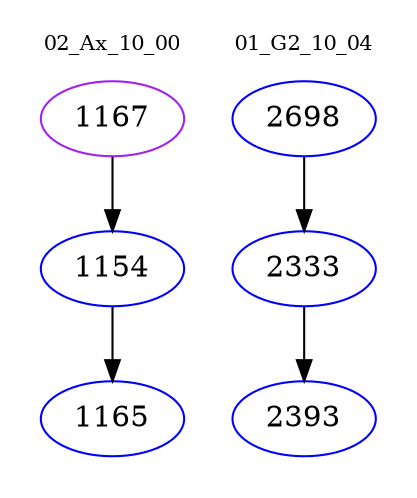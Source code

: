 digraph{
subgraph cluster_0 {
color = white
label = "02_Ax_10_00";
fontsize=10;
T0_1167 [label="1167", color="purple"]
T0_1167 -> T0_1154 [color="black"]
T0_1154 [label="1154", color="blue"]
T0_1154 -> T0_1165 [color="black"]
T0_1165 [label="1165", color="blue"]
}
subgraph cluster_1 {
color = white
label = "01_G2_10_04";
fontsize=10;
T1_2698 [label="2698", color="blue"]
T1_2698 -> T1_2333 [color="black"]
T1_2333 [label="2333", color="blue"]
T1_2333 -> T1_2393 [color="black"]
T1_2393 [label="2393", color="blue"]
}
}
